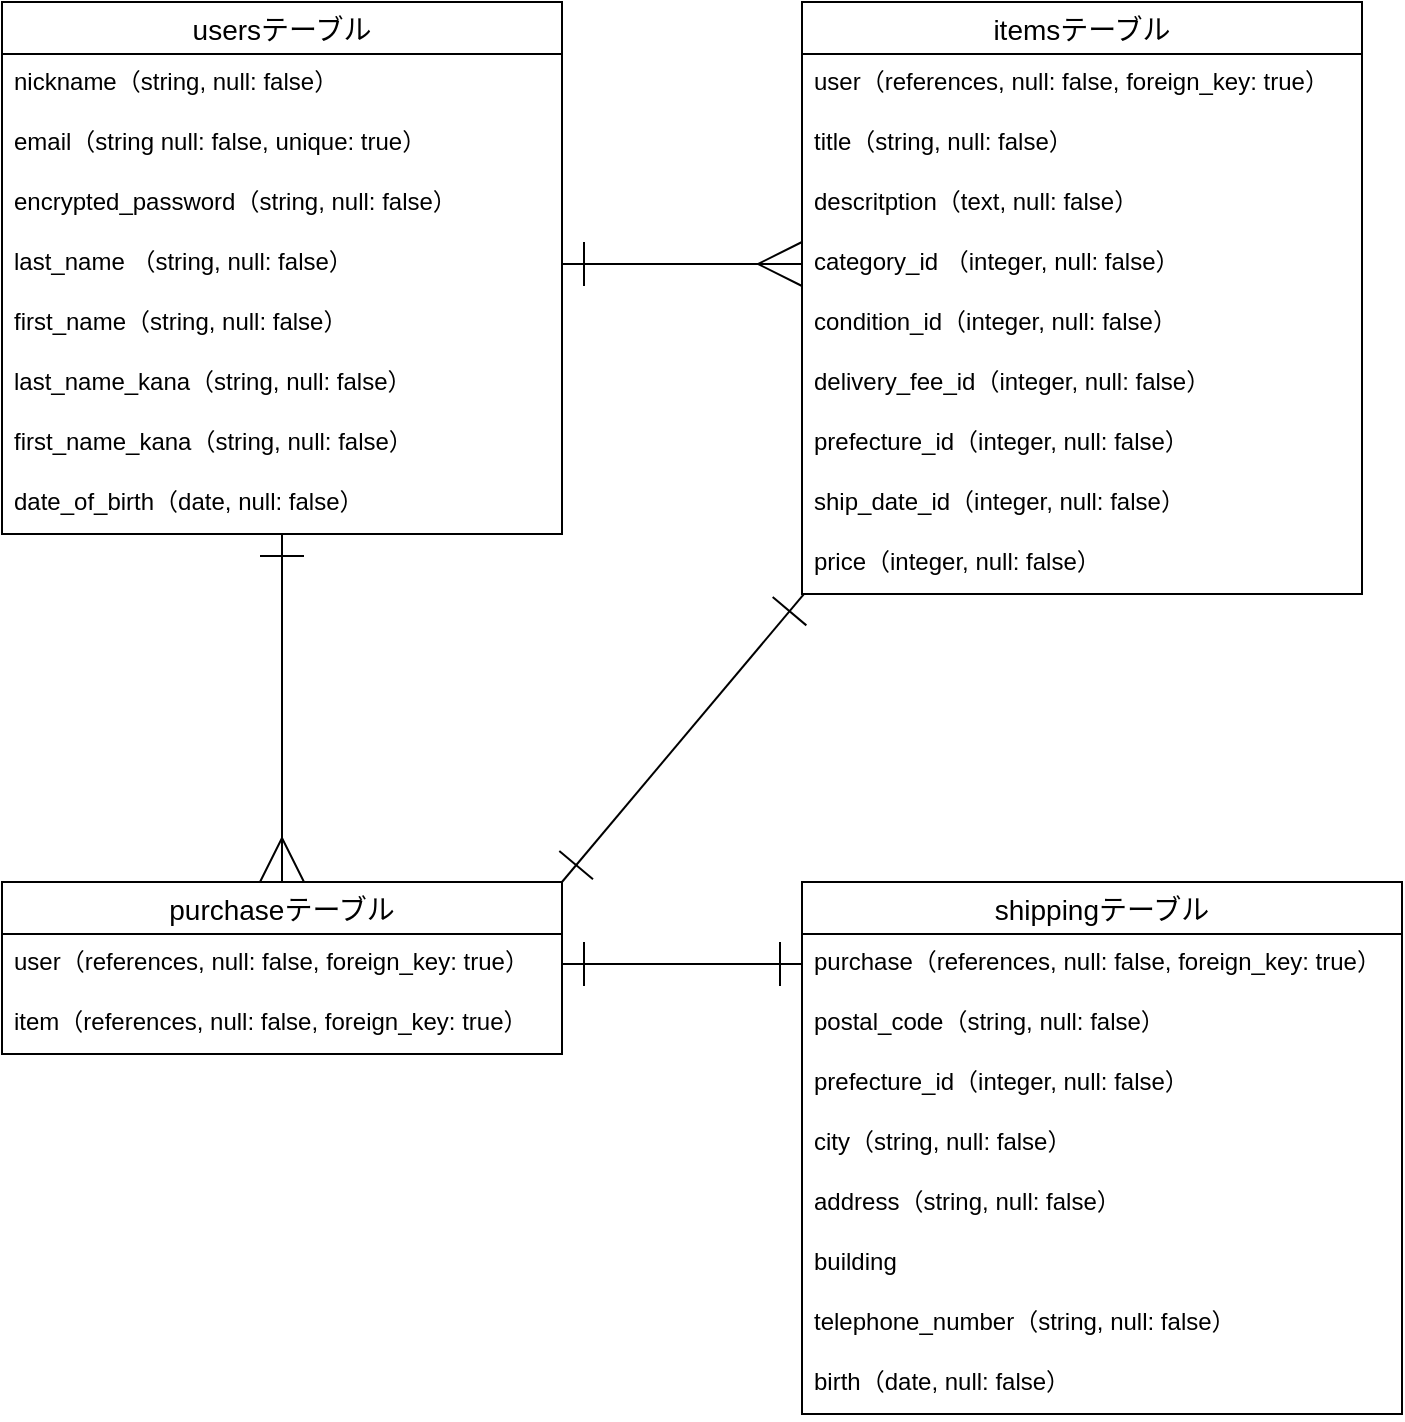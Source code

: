 <mxfile>
    <diagram id="SQkvog5v9dhgAwTDFWIA" name="ページ1">
        <mxGraphModel dx="1145" dy="801" grid="1" gridSize="10" guides="1" tooltips="1" connect="1" arrows="1" fold="1" page="1" pageScale="1" pageWidth="827" pageHeight="1169" math="0" shadow="0">
            <root>
                <mxCell id="0"/>
                <mxCell id="1" parent="0"/>
                <mxCell id="82" style="edgeStyle=none;jumpSize=6;html=1;entryX=0.5;entryY=0;entryDx=0;entryDy=0;strokeWidth=1;startArrow=ERone;startFill=0;endArrow=ERmany;endFill=0;startSize=20;endSize=20;" parent="1" source="48" target="60" edge="1">
                    <mxGeometry relative="1" as="geometry"/>
                </mxCell>
                <mxCell id="35" value="usersテーブル" style="swimlane;fontStyle=0;childLayout=stackLayout;horizontal=1;startSize=26;horizontalStack=0;resizeParent=1;resizeParentMax=0;resizeLast=0;collapsible=1;marginBottom=0;align=center;fontSize=14;" parent="1" vertex="1">
                    <mxGeometry x="80" y="240" width="280" height="266" as="geometry"/>
                </mxCell>
                <mxCell id="36" value="nickname（string, null: false）" style="text;strokeColor=none;fillColor=none;spacingLeft=4;spacingRight=4;overflow=hidden;rotatable=0;points=[[0,0.5],[1,0.5]];portConstraint=eastwest;fontSize=12;" parent="35" vertex="1">
                    <mxGeometry y="26" width="280" height="30" as="geometry"/>
                </mxCell>
                <mxCell id="37" value="email（string null: false, unique: true）" style="text;strokeColor=none;fillColor=none;spacingLeft=4;spacingRight=4;overflow=hidden;rotatable=0;points=[[0,0.5],[1,0.5]];portConstraint=eastwest;fontSize=12;" parent="35" vertex="1">
                    <mxGeometry y="56" width="280" height="30" as="geometry"/>
                </mxCell>
                <mxCell id="38" value="encrypted_password（string, null: false）" style="text;strokeColor=none;fillColor=none;spacingLeft=4;spacingRight=4;overflow=hidden;rotatable=0;points=[[0,0.5],[1,0.5]];portConstraint=eastwest;fontSize=12;" parent="35" vertex="1">
                    <mxGeometry y="86" width="280" height="30" as="geometry"/>
                </mxCell>
                <mxCell id="44" value="last_name （string, null: false）" style="text;strokeColor=none;fillColor=none;spacingLeft=4;spacingRight=4;overflow=hidden;rotatable=0;points=[[0,0.5],[1,0.5]];portConstraint=eastwest;fontSize=12;" parent="35" vertex="1">
                    <mxGeometry y="116" width="280" height="30" as="geometry"/>
                </mxCell>
                <mxCell id="45" value="first_name（string, null: false）" style="text;strokeColor=none;fillColor=none;spacingLeft=4;spacingRight=4;overflow=hidden;rotatable=0;points=[[0,0.5],[1,0.5]];portConstraint=eastwest;fontSize=12;" parent="35" vertex="1">
                    <mxGeometry y="146" width="280" height="30" as="geometry"/>
                </mxCell>
                <mxCell id="46" value="last_name_kana（string, null: false）" style="text;strokeColor=none;fillColor=none;spacingLeft=4;spacingRight=4;overflow=hidden;rotatable=0;points=[[0,0.5],[1,0.5]];portConstraint=eastwest;fontSize=12;" parent="35" vertex="1">
                    <mxGeometry y="176" width="280" height="30" as="geometry"/>
                </mxCell>
                <mxCell id="47" value="first_name_kana（string, null: false）" style="text;strokeColor=none;fillColor=none;spacingLeft=4;spacingRight=4;overflow=hidden;rotatable=0;points=[[0,0.5],[1,0.5]];portConstraint=eastwest;fontSize=12;" parent="35" vertex="1">
                    <mxGeometry y="206" width="280" height="30" as="geometry"/>
                </mxCell>
                <mxCell id="48" value="date_of_birth（date, null: false）" style="text;strokeColor=none;fillColor=none;spacingLeft=4;spacingRight=4;overflow=hidden;rotatable=0;points=[[0,0.5],[1,0.5]];portConstraint=eastwest;fontSize=12;" parent="35" vertex="1">
                    <mxGeometry y="236" width="280" height="30" as="geometry"/>
                </mxCell>
                <mxCell id="84" style="edgeStyle=none;jumpSize=6;html=1;exitX=0.003;exitY=1.006;exitDx=0;exitDy=0;entryX=1;entryY=0;entryDx=0;entryDy=0;strokeWidth=1;startArrow=ERone;startFill=0;endArrow=ERone;endFill=0;startSize=20;endSize=20;exitPerimeter=0;" parent="1" source="59" target="60" edge="1">
                    <mxGeometry relative="1" as="geometry"/>
                </mxCell>
                <mxCell id="50" value="itemsテーブル" style="swimlane;fontStyle=0;childLayout=stackLayout;horizontal=1;startSize=26;horizontalStack=0;resizeParent=1;resizeParentMax=0;resizeLast=0;collapsible=1;marginBottom=0;align=center;fontSize=14;" parent="1" vertex="1">
                    <mxGeometry x="480" y="240" width="280" height="296" as="geometry"/>
                </mxCell>
                <mxCell id="51" value="user（references, null: false, foreign_key: true）" style="text;strokeColor=none;fillColor=none;spacingLeft=4;spacingRight=4;overflow=hidden;rotatable=0;points=[[0,0.5],[1,0.5]];portConstraint=eastwest;fontSize=12;" parent="50" vertex="1">
                    <mxGeometry y="26" width="280" height="30" as="geometry"/>
                </mxCell>
                <mxCell id="52" value="title（string, null: false）" style="text;strokeColor=none;fillColor=none;spacingLeft=4;spacingRight=4;overflow=hidden;rotatable=0;points=[[0,0.5],[1,0.5]];portConstraint=eastwest;fontSize=12;" parent="50" vertex="1">
                    <mxGeometry y="56" width="280" height="30" as="geometry"/>
                </mxCell>
                <mxCell id="53" value="descritption（text, null: false）" style="text;strokeColor=none;fillColor=none;spacingLeft=4;spacingRight=4;overflow=hidden;rotatable=0;points=[[0,0.5],[1,0.5]];portConstraint=eastwest;fontSize=12;" parent="50" vertex="1">
                    <mxGeometry y="86" width="280" height="30" as="geometry"/>
                </mxCell>
                <mxCell id="54" value="category_id （integer, null: false）" style="text;strokeColor=none;fillColor=none;spacingLeft=4;spacingRight=4;overflow=hidden;rotatable=0;points=[[0,0.5],[1,0.5]];portConstraint=eastwest;fontSize=12;" parent="50" vertex="1">
                    <mxGeometry y="116" width="280" height="30" as="geometry"/>
                </mxCell>
                <mxCell id="55" value="condition_id（integer, null: false）" style="text;strokeColor=none;fillColor=none;spacingLeft=4;spacingRight=4;overflow=hidden;rotatable=0;points=[[0,0.5],[1,0.5]];portConstraint=eastwest;fontSize=12;" parent="50" vertex="1">
                    <mxGeometry y="146" width="280" height="30" as="geometry"/>
                </mxCell>
                <mxCell id="56" value="delivery_fee_id（integer, null: false）" style="text;strokeColor=none;fillColor=none;spacingLeft=4;spacingRight=4;overflow=hidden;rotatable=0;points=[[0,0.5],[1,0.5]];portConstraint=eastwest;fontSize=12;" parent="50" vertex="1">
                    <mxGeometry y="176" width="280" height="30" as="geometry"/>
                </mxCell>
                <mxCell id="57" value="prefecture_id（integer, null: false）" style="text;strokeColor=none;fillColor=none;spacingLeft=4;spacingRight=4;overflow=hidden;rotatable=0;points=[[0,0.5],[1,0.5]];portConstraint=eastwest;fontSize=12;" parent="50" vertex="1">
                    <mxGeometry y="206" width="280" height="30" as="geometry"/>
                </mxCell>
                <mxCell id="58" value="ship_date_id（integer, null: false）" style="text;strokeColor=none;fillColor=none;spacingLeft=4;spacingRight=4;overflow=hidden;rotatable=0;points=[[0,0.5],[1,0.5]];portConstraint=eastwest;fontSize=12;" parent="50" vertex="1">
                    <mxGeometry y="236" width="280" height="30" as="geometry"/>
                </mxCell>
                <mxCell id="59" value="price（integer, null: false）" style="text;strokeColor=none;fillColor=none;spacingLeft=4;spacingRight=4;overflow=hidden;rotatable=0;points=[[0,0.5],[1,0.5]];portConstraint=eastwest;fontSize=12;" parent="50" vertex="1">
                    <mxGeometry y="266" width="280" height="30" as="geometry"/>
                </mxCell>
                <mxCell id="60" value="purchaseテーブル" style="swimlane;fontStyle=0;childLayout=stackLayout;horizontal=1;startSize=26;horizontalStack=0;resizeParent=1;resizeParentMax=0;resizeLast=0;collapsible=1;marginBottom=0;align=center;fontSize=14;" parent="1" vertex="1">
                    <mxGeometry x="80" y="680" width="280" height="86" as="geometry"/>
                </mxCell>
                <mxCell id="61" value="user（references, null: false, foreign_key: true）" style="text;strokeColor=none;fillColor=none;spacingLeft=4;spacingRight=4;overflow=hidden;rotatable=0;points=[[0,0.5],[1,0.5]];portConstraint=eastwest;fontSize=12;" parent="60" vertex="1">
                    <mxGeometry y="26" width="280" height="30" as="geometry"/>
                </mxCell>
                <mxCell id="62" value="item（references, null: false, foreign_key: true）" style="text;strokeColor=none;fillColor=none;spacingLeft=4;spacingRight=4;overflow=hidden;rotatable=0;points=[[0,0.5],[1,0.5]];portConstraint=eastwest;fontSize=12;" parent="60" vertex="1">
                    <mxGeometry y="56" width="280" height="30" as="geometry"/>
                </mxCell>
                <mxCell id="69" value="shippingテーブル" style="swimlane;fontStyle=0;childLayout=stackLayout;horizontal=1;startSize=26;horizontalStack=0;resizeParent=1;resizeParentMax=0;resizeLast=0;collapsible=1;marginBottom=0;align=center;fontSize=14;" parent="1" vertex="1">
                    <mxGeometry x="480" y="680" width="300" height="266" as="geometry"/>
                </mxCell>
                <mxCell id="70" value="purchase（references, null: false, foreign_key: true）" style="text;strokeColor=none;fillColor=none;spacingLeft=4;spacingRight=4;overflow=hidden;rotatable=0;points=[[0,0.5],[1,0.5]];portConstraint=eastwest;fontSize=12;" parent="69" vertex="1">
                    <mxGeometry y="26" width="300" height="30" as="geometry"/>
                </mxCell>
                <mxCell id="71" value="postal_code（string,&#9;null: false）" style="text;strokeColor=none;fillColor=none;spacingLeft=4;spacingRight=4;overflow=hidden;rotatable=0;points=[[0,0.5],[1,0.5]];portConstraint=eastwest;fontSize=12;" parent="69" vertex="1">
                    <mxGeometry y="56" width="300" height="30" as="geometry"/>
                </mxCell>
                <mxCell id="72" value="prefecture_id（integer, null: false）" style="text;strokeColor=none;fillColor=none;spacingLeft=4;spacingRight=4;overflow=hidden;rotatable=0;points=[[0,0.5],[1,0.5]];portConstraint=eastwest;fontSize=12;" parent="69" vertex="1">
                    <mxGeometry y="86" width="300" height="30" as="geometry"/>
                </mxCell>
                <mxCell id="73" value="city（string, null: false）" style="text;strokeColor=none;fillColor=none;spacingLeft=4;spacingRight=4;overflow=hidden;rotatable=0;points=[[0,0.5],[1,0.5]];portConstraint=eastwest;fontSize=12;" parent="69" vertex="1">
                    <mxGeometry y="116" width="300" height="30" as="geometry"/>
                </mxCell>
                <mxCell id="74" value="address（string, null: false）" style="text;strokeColor=none;fillColor=none;spacingLeft=4;spacingRight=4;overflow=hidden;rotatable=0;points=[[0,0.5],[1,0.5]];portConstraint=eastwest;fontSize=12;" parent="69" vertex="1">
                    <mxGeometry y="146" width="300" height="30" as="geometry"/>
                </mxCell>
                <mxCell id="75" value="building" style="text;strokeColor=none;fillColor=none;spacingLeft=4;spacingRight=4;overflow=hidden;rotatable=0;points=[[0,0.5],[1,0.5]];portConstraint=eastwest;fontSize=12;" parent="69" vertex="1">
                    <mxGeometry y="176" width="300" height="30" as="geometry"/>
                </mxCell>
                <mxCell id="76" value="telephone_number（string, null: false）" style="text;strokeColor=none;fillColor=none;spacingLeft=4;spacingRight=4;overflow=hidden;rotatable=0;points=[[0,0.5],[1,0.5]];portConstraint=eastwest;fontSize=12;" parent="69" vertex="1">
                    <mxGeometry y="206" width="300" height="30" as="geometry"/>
                </mxCell>
                <mxCell id="77" value="birth（date, null: false）" style="text;strokeColor=none;fillColor=none;spacingLeft=4;spacingRight=4;overflow=hidden;rotatable=0;points=[[0,0.5],[1,0.5]];portConstraint=eastwest;fontSize=12;" parent="69" vertex="1">
                    <mxGeometry y="236" width="300" height="30" as="geometry"/>
                </mxCell>
                <mxCell id="80" style="edgeStyle=none;html=1;exitX=1;exitY=0.5;exitDx=0;exitDy=0;entryX=0;entryY=0.5;entryDx=0;entryDy=0;endArrow=ERmany;endFill=0;jumpSize=6;strokeWidth=1;endSize=20;startArrow=ERone;startFill=0;startSize=20;" parent="1" source="44" target="54" edge="1">
                    <mxGeometry relative="1" as="geometry"/>
                </mxCell>
                <mxCell id="81" style="edgeStyle=none;jumpSize=6;html=1;exitX=1;exitY=0.5;exitDx=0;exitDy=0;entryX=0;entryY=0.5;entryDx=0;entryDy=0;strokeWidth=1;startArrow=ERone;startFill=0;endArrow=ERone;endFill=0;startSize=20;endSize=20;" parent="1" source="61" target="70" edge="1">
                    <mxGeometry relative="1" as="geometry"/>
                </mxCell>
            </root>
        </mxGraphModel>
    </diagram>
</mxfile>